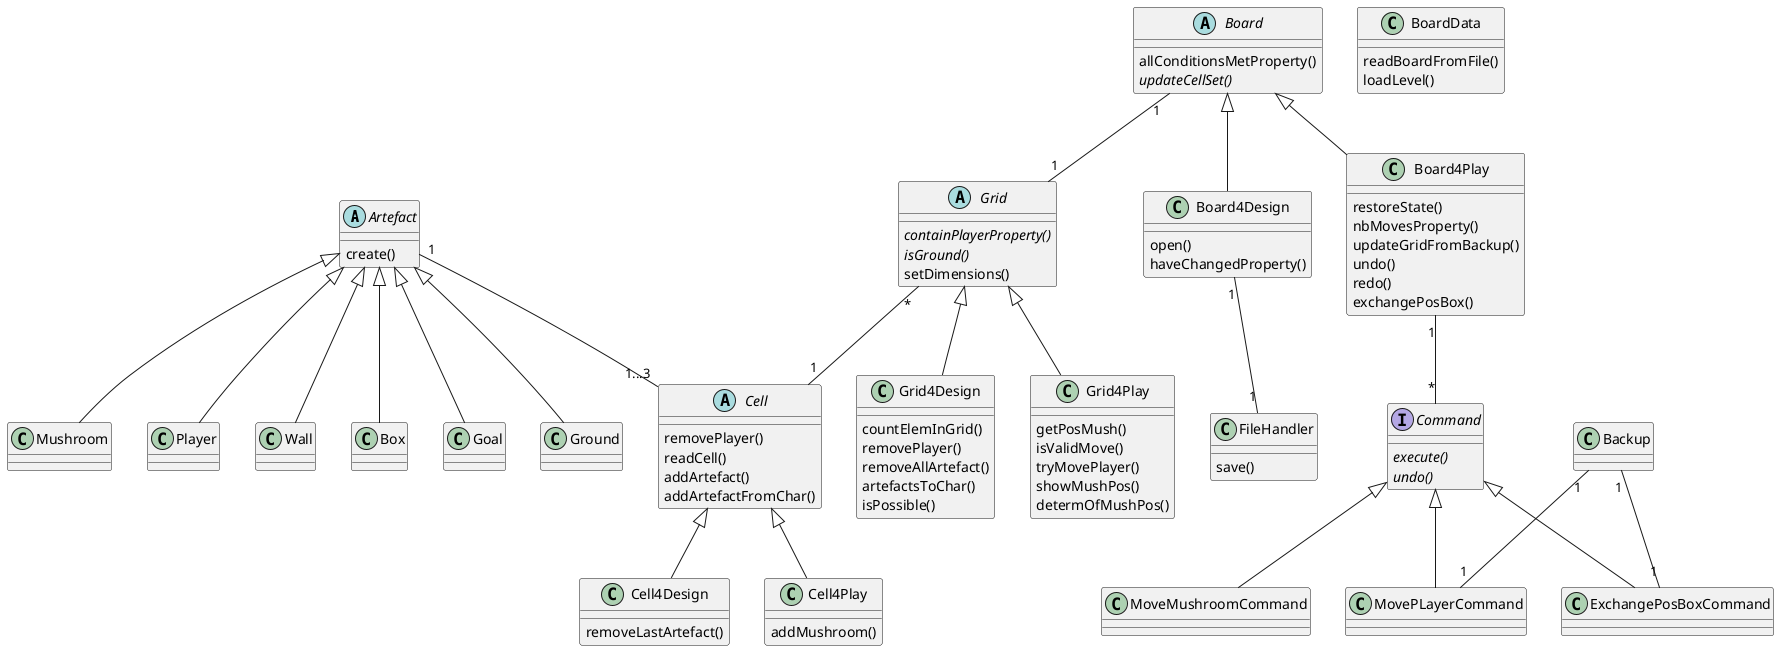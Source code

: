 @startuml
abstract class Artefact
class Mushroom
class Player
class Wall
class Box
class Goal
class Ground

abstract class Board
class Board4Design
class Board4Play
abstract class Grid
class Grid4Design
class Grid4Play
abstract class Cell
class Cell4Design
class Cell4Play

class BoardData
class FileHandler

interface Command
class MoveMushroomCommand
class MovePLayerCommand
class ExchangePosBoxCommand

class Backup

Artefact <|-- Mushroom
Artefact <|-- Player
Artefact <|-- Wall
Artefact <|-- Box
Artefact <|-- Goal
Artefact <|-- Ground

Board <|-- Board4Design
Board <|-- Board4Play
Grid <|-- Grid4Design
Grid <|-- Grid4Play
Cell <|-- Cell4Design
Cell <|-- Cell4Play

Command <|-- MoveMushroomCommand
Command <|-- MovePLayerCommand
Command <|-- ExchangePosBoxCommand

Artefact : create()

Board : allConditionsMetProperty()
Board : {abstract} updateCellSet()
Board4Design : open()
Board4Design : haveChangedProperty()
Board4Play : restoreState()
Board4Play : nbMovesProperty()
Board4Play : updateGridFromBackup()
Board4Play : undo()
Board4Play : redo()
Board4Play : exchangePosBox()

Grid : {abstract} containPlayerProperty()
Grid : {abstract} isGround()
Grid : setDimensions()
Grid4Design : countElemInGrid()
Grid4Design : removePlayer()
Grid4Design : removeAllArtefact()
Grid4Design : artefactsToChar()
Grid4Design : isPossible()
Grid4Play :  getPosMush()
Grid4Play : isValidMove()
Grid4Play : tryMovePlayer()
Grid4Play : showMushPos()
Grid4Play : determOfMushPos()

Cell : removePlayer()
Cell : readCell()
Cell : addArtefact()
Cell : addArtefactFromChar()
Cell4Design : removeLastArtefact()
Cell4Play : addMushroom()

BoardData : readBoardFromFile()
BoardData : loadLevel()
FileHandler : save()

Command : {abstract} execute()
Command : {abstract} undo()

Board4Design "1" -- "1" FileHandler
Artefact "1" -- "1...3" Cell
Grid "*" -- "1" Cell
Board "1" -- "1" Grid
Board4Play "1" -- "*" Command
Backup "1" -- "1" ExchangePosBoxCommand
Backup "1" -- "1" MovePLayerCommand

@enduml